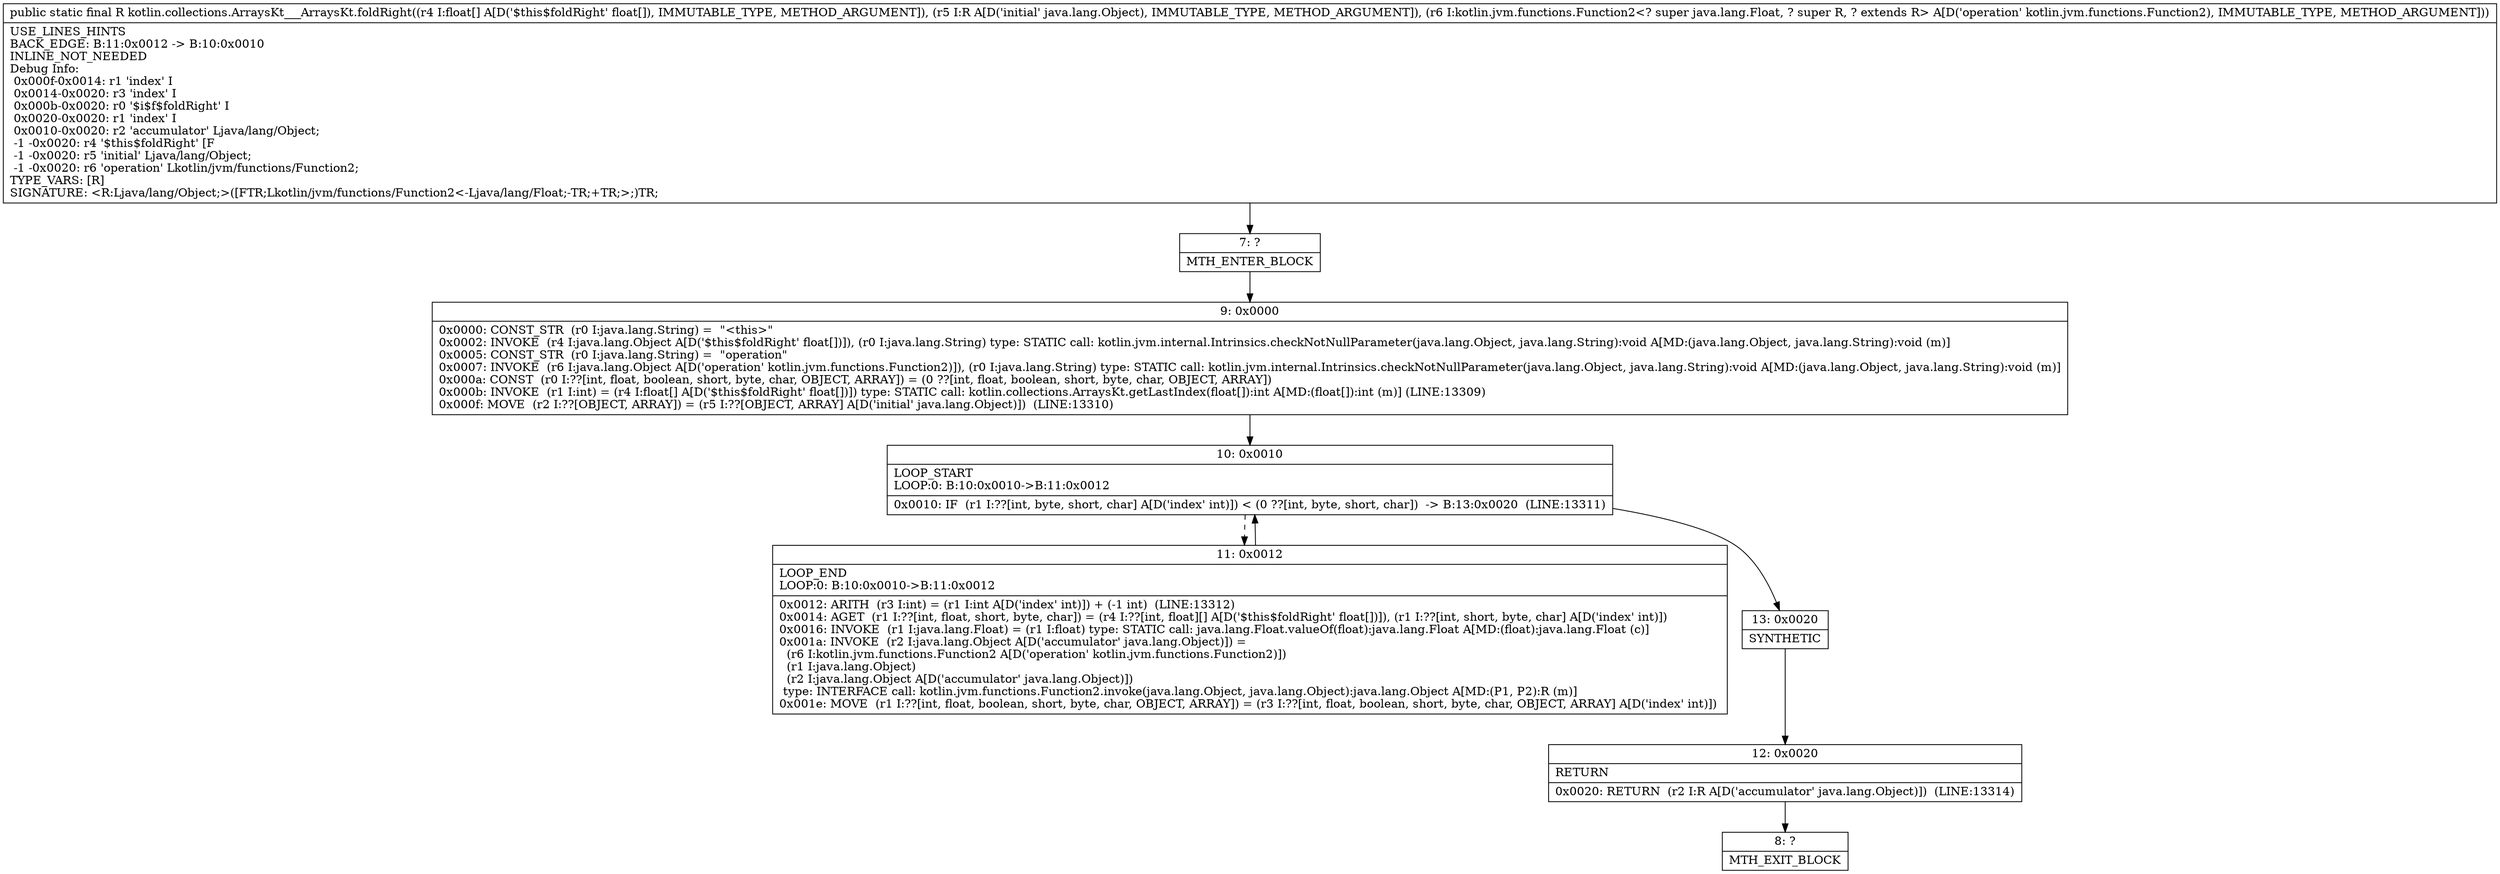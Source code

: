 digraph "CFG forkotlin.collections.ArraysKt___ArraysKt.foldRight([FLjava\/lang\/Object;Lkotlin\/jvm\/functions\/Function2;)Ljava\/lang\/Object;" {
Node_7 [shape=record,label="{7\:\ ?|MTH_ENTER_BLOCK\l}"];
Node_9 [shape=record,label="{9\:\ 0x0000|0x0000: CONST_STR  (r0 I:java.lang.String) =  \"\<this\>\" \l0x0002: INVOKE  (r4 I:java.lang.Object A[D('$this$foldRight' float[])]), (r0 I:java.lang.String) type: STATIC call: kotlin.jvm.internal.Intrinsics.checkNotNullParameter(java.lang.Object, java.lang.String):void A[MD:(java.lang.Object, java.lang.String):void (m)]\l0x0005: CONST_STR  (r0 I:java.lang.String) =  \"operation\" \l0x0007: INVOKE  (r6 I:java.lang.Object A[D('operation' kotlin.jvm.functions.Function2)]), (r0 I:java.lang.String) type: STATIC call: kotlin.jvm.internal.Intrinsics.checkNotNullParameter(java.lang.Object, java.lang.String):void A[MD:(java.lang.Object, java.lang.String):void (m)]\l0x000a: CONST  (r0 I:??[int, float, boolean, short, byte, char, OBJECT, ARRAY]) = (0 ??[int, float, boolean, short, byte, char, OBJECT, ARRAY]) \l0x000b: INVOKE  (r1 I:int) = (r4 I:float[] A[D('$this$foldRight' float[])]) type: STATIC call: kotlin.collections.ArraysKt.getLastIndex(float[]):int A[MD:(float[]):int (m)] (LINE:13309)\l0x000f: MOVE  (r2 I:??[OBJECT, ARRAY]) = (r5 I:??[OBJECT, ARRAY] A[D('initial' java.lang.Object)])  (LINE:13310)\l}"];
Node_10 [shape=record,label="{10\:\ 0x0010|LOOP_START\lLOOP:0: B:10:0x0010\-\>B:11:0x0012\l|0x0010: IF  (r1 I:??[int, byte, short, char] A[D('index' int)]) \< (0 ??[int, byte, short, char])  \-\> B:13:0x0020  (LINE:13311)\l}"];
Node_11 [shape=record,label="{11\:\ 0x0012|LOOP_END\lLOOP:0: B:10:0x0010\-\>B:11:0x0012\l|0x0012: ARITH  (r3 I:int) = (r1 I:int A[D('index' int)]) + (\-1 int)  (LINE:13312)\l0x0014: AGET  (r1 I:??[int, float, short, byte, char]) = (r4 I:??[int, float][] A[D('$this$foldRight' float[])]), (r1 I:??[int, short, byte, char] A[D('index' int)]) \l0x0016: INVOKE  (r1 I:java.lang.Float) = (r1 I:float) type: STATIC call: java.lang.Float.valueOf(float):java.lang.Float A[MD:(float):java.lang.Float (c)]\l0x001a: INVOKE  (r2 I:java.lang.Object A[D('accumulator' java.lang.Object)]) = \l  (r6 I:kotlin.jvm.functions.Function2 A[D('operation' kotlin.jvm.functions.Function2)])\l  (r1 I:java.lang.Object)\l  (r2 I:java.lang.Object A[D('accumulator' java.lang.Object)])\l type: INTERFACE call: kotlin.jvm.functions.Function2.invoke(java.lang.Object, java.lang.Object):java.lang.Object A[MD:(P1, P2):R (m)]\l0x001e: MOVE  (r1 I:??[int, float, boolean, short, byte, char, OBJECT, ARRAY]) = (r3 I:??[int, float, boolean, short, byte, char, OBJECT, ARRAY] A[D('index' int)]) \l}"];
Node_13 [shape=record,label="{13\:\ 0x0020|SYNTHETIC\l}"];
Node_12 [shape=record,label="{12\:\ 0x0020|RETURN\l|0x0020: RETURN  (r2 I:R A[D('accumulator' java.lang.Object)])  (LINE:13314)\l}"];
Node_8 [shape=record,label="{8\:\ ?|MTH_EXIT_BLOCK\l}"];
MethodNode[shape=record,label="{public static final R kotlin.collections.ArraysKt___ArraysKt.foldRight((r4 I:float[] A[D('$this$foldRight' float[]), IMMUTABLE_TYPE, METHOD_ARGUMENT]), (r5 I:R A[D('initial' java.lang.Object), IMMUTABLE_TYPE, METHOD_ARGUMENT]), (r6 I:kotlin.jvm.functions.Function2\<? super java.lang.Float, ? super R, ? extends R\> A[D('operation' kotlin.jvm.functions.Function2), IMMUTABLE_TYPE, METHOD_ARGUMENT]))  | USE_LINES_HINTS\lBACK_EDGE: B:11:0x0012 \-\> B:10:0x0010\lINLINE_NOT_NEEDED\lDebug Info:\l  0x000f\-0x0014: r1 'index' I\l  0x0014\-0x0020: r3 'index' I\l  0x000b\-0x0020: r0 '$i$f$foldRight' I\l  0x0020\-0x0020: r1 'index' I\l  0x0010\-0x0020: r2 'accumulator' Ljava\/lang\/Object;\l  \-1 \-0x0020: r4 '$this$foldRight' [F\l  \-1 \-0x0020: r5 'initial' Ljava\/lang\/Object;\l  \-1 \-0x0020: r6 'operation' Lkotlin\/jvm\/functions\/Function2;\lTYPE_VARS: [R]\lSIGNATURE: \<R:Ljava\/lang\/Object;\>([FTR;Lkotlin\/jvm\/functions\/Function2\<\-Ljava\/lang\/Float;\-TR;+TR;\>;)TR;\l}"];
MethodNode -> Node_7;Node_7 -> Node_9;
Node_9 -> Node_10;
Node_10 -> Node_11[style=dashed];
Node_10 -> Node_13;
Node_11 -> Node_10;
Node_13 -> Node_12;
Node_12 -> Node_8;
}

